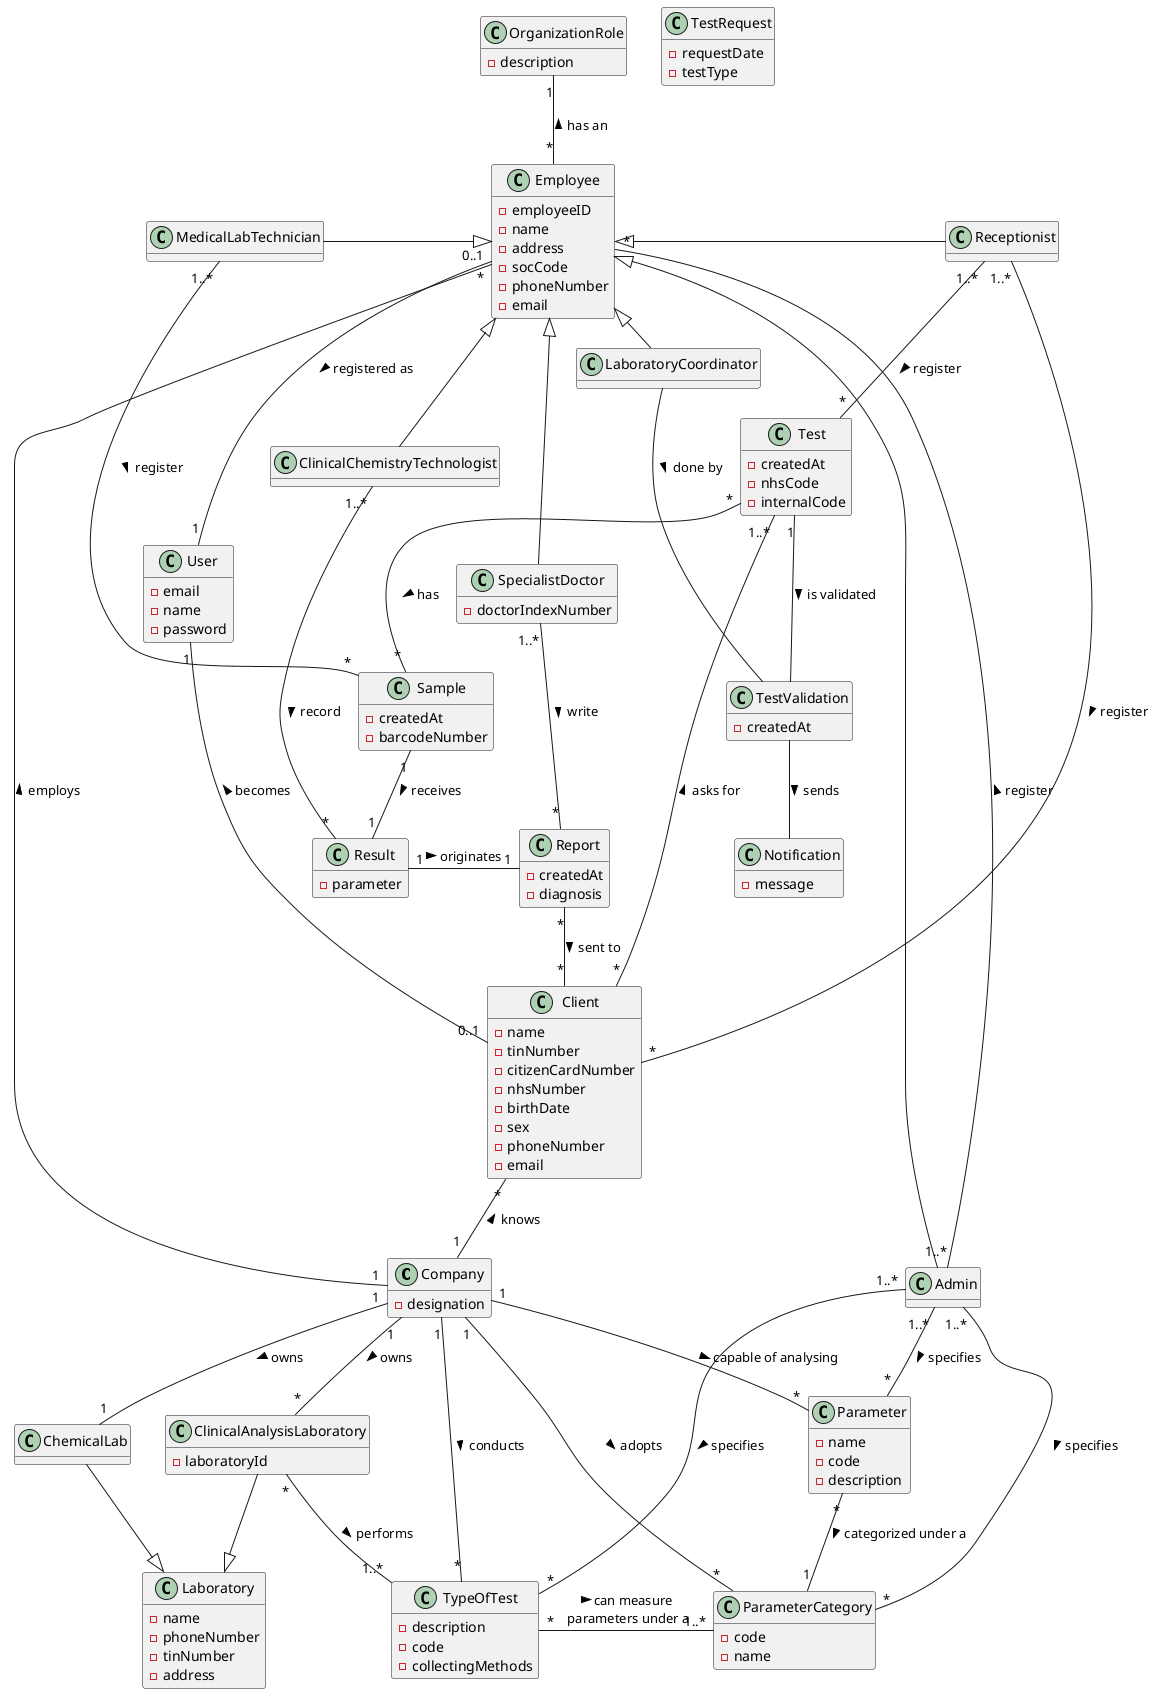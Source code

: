 @startuml

hide methods


class Company{
 -designation
}

class Client{
 -name
 -tinNumber
 -citizenCardNumber
 -nhsNumber
 -birthDate
 -sex
 -phoneNumber
 -email
}

class TestRequest{
-requestDate
-testType
}

class TestValidation{
-createdAt
}

class Sample{
-createdAt
}

class Notification{
-message
}

class Employee{
 -employeeID
 -name
 -address
 -socCode
 -phoneNumber
 -email
}

class Report{
-createdAt
 -diagnosis
}

class Result{
 -parameter
}

class Parameter{
 -name
 -code
 -description
}

class ParameterCategory{
 -code
 -name
}

class TypeOfTest{
 -description
 -code
 -collectingMethods
}

class Laboratory{
 -name
 -phoneNumber
 -tinNumber
 -address
}

class ClinicalAnalysisLaboratory {
 -laboratoryId
}

class SpecialistDoctor {
 -doctorIndexNumber
}

class Sample {
 -barcodeNumber
}

class Test {
 -createdAt
 -nhsCode
 -internalCode
}

class ChemicalLab {
}

class User {
 -email
 -name
 -password
}

class OrganizationRole {
 -description
}

Company"1" -up- "*"Client : "> knows"
Company"1" -left- "*"Employee : "> employs"
Company"1" -- "1"ChemicalLab : "> owns"
Employee <|-- SpecialistDoctor
ChemicalLab --|> Laboratory
ClinicalAnalysisLaboratory -|> Laboratory
Employee"0..1" -- "1"User : "> registered as"
TypeOfTest"*" -right- "1..*"ParameterCategory : "> can measure \n parameters under a"
Parameter"*" -- "1"ParameterCategory : "> categorized under a"
Employee"*" -up- "1"OrganizationRole : "> has an"
Company"1" -- "*"ClinicalAnalysisLaboratory : "> owns"
ClinicalAnalysisLaboratory"*" -- "1..*"TypeOfTest : "> performs"
Company"1" - "*"TypeOfTest : "> conducts"
Sample"1" -- "1"Result : "> receives"
Result"1" - "1"Report : "> originates"
Report"*" -- "*"Client : "> sent to"
Client"0..1" -up- "1"User : "> becomes"
Employee <|-- Admin
Admin"1..*" -- "*"ParameterCategory : "> specifies"
Company"1" -- "*"ParameterCategory : "> adopts"
Admin"1..*" -- "*"TypeOfTest : "> specifies"
Admin"1..*" -- "*"Parameter : "> specifies"
Admin"1..*" -- "*"Employee : "> register"
Employee <|- Receptionist
Receptionist"1..*" -- "*"Test : "> register"
Receptionist"1..*" -- "*"Client : "> register"

Test"*" -- "*"Sample : "> has"

Client"*" -left- "1..*"Test : "> asks for"

Employee <|-left- MedicalLabTechnician
MedicalLabTechnician"1..*" -- "*"Sample : "> register"

Employee <|-- ClinicalChemistryTechnologist
ClinicalChemistryTechnologist"1..*" -- "*"Result : "> record"

SpecialistDoctor"1..*" -- "*"Report : "> write"
Company"1" -- "*"Parameter : "> capable of analysing"
Employee <|- LaboratoryCoordinator

LaboratoryCoordinator -- TestValidation :> done by
Test"1" --TestValidation : > is validated
TestValidation -- Notification : > sends
@enduml